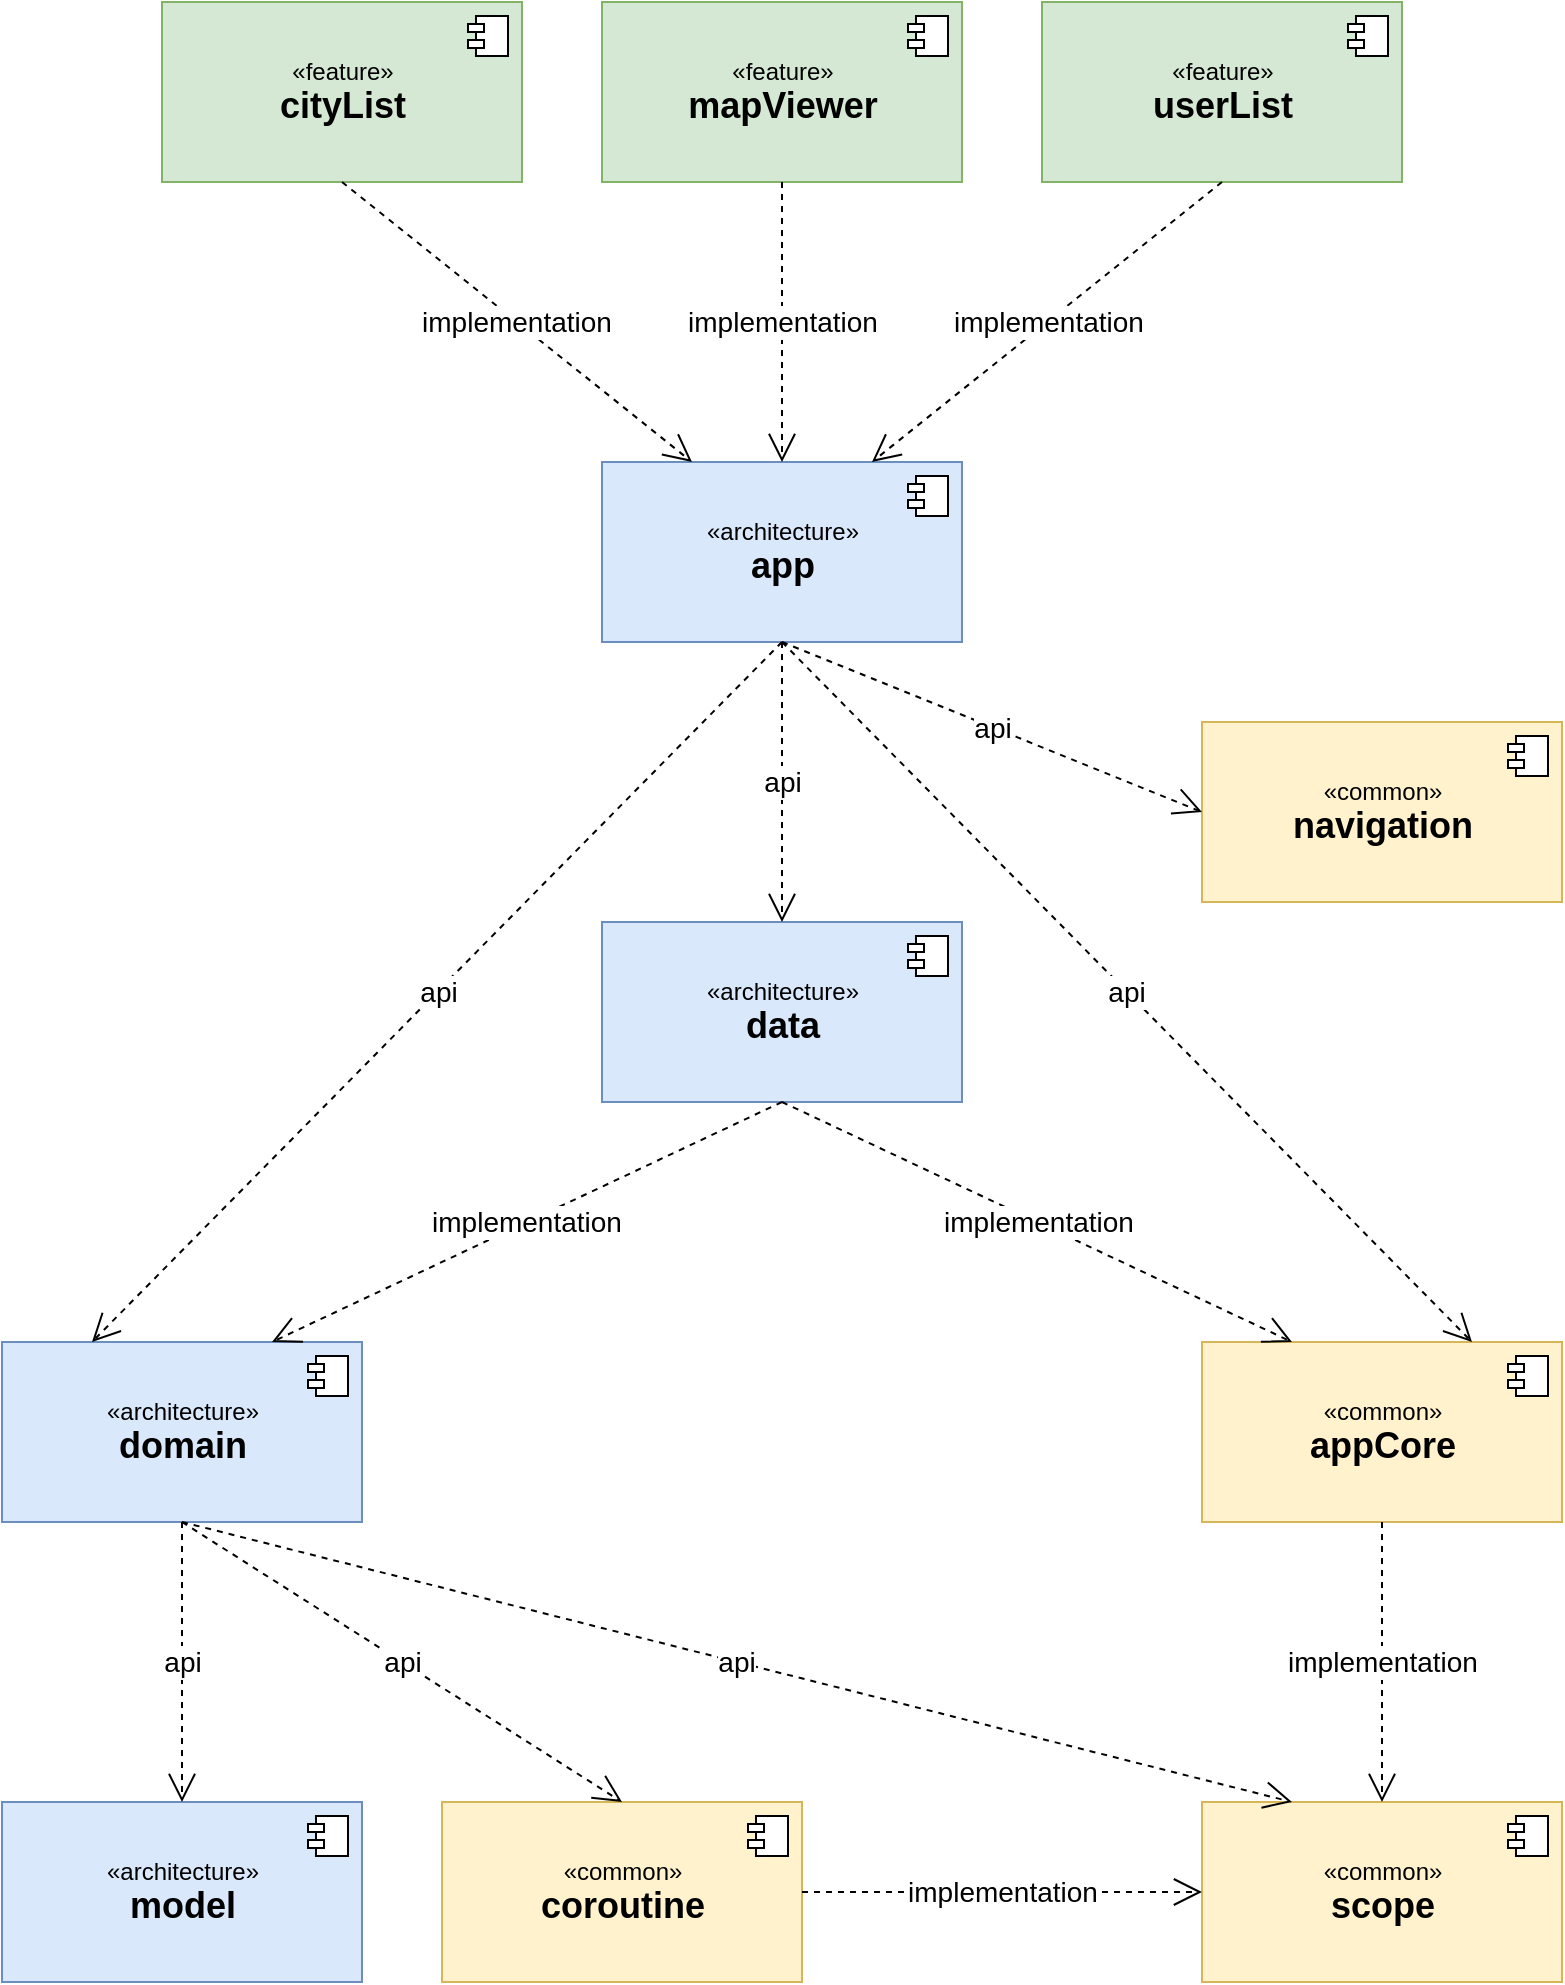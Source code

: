 <mxfile version="14.1.8" type="device"><diagram name="Page-1" id="b5b7bab2-c9e2-2cf4-8b2a-24fd1a2a6d21"><mxGraphModel dx="1892" dy="2375" grid="1" gridSize="10" guides="1" tooltips="1" connect="1" arrows="1" fold="1" page="1" pageScale="1" pageWidth="827" pageHeight="1169" background="#ffffff" math="0" shadow="0"><root><mxCell id="0"/><mxCell id="1" parent="0"/><mxCell id="-9RzI17BU5mi08-Xq_VC-1" value="«common»&lt;br&gt;&lt;b&gt;&lt;font style=&quot;font-size: 18px&quot;&gt;appCore&lt;/font&gt;&lt;/b&gt;" style="html=1;dropTarget=0;fillColor=#fff2cc;strokeColor=#d6b656;" parent="1" vertex="1"><mxGeometry x="980" y="440" width="180" height="90" as="geometry"/></mxCell><mxCell id="-9RzI17BU5mi08-Xq_VC-2" value="" style="shape=module;jettyWidth=8;jettyHeight=4;" parent="-9RzI17BU5mi08-Xq_VC-1" vertex="1"><mxGeometry x="1" width="20" height="20" relative="1" as="geometry"><mxPoint x="-27" y="7" as="offset"/></mxGeometry></mxCell><mxCell id="-9RzI17BU5mi08-Xq_VC-3" value="«common»&lt;br&gt;&lt;span style=&quot;font-size: 18px&quot;&gt;&lt;b&gt;scope&lt;/b&gt;&lt;/span&gt;" style="html=1;dropTarget=0;fillColor=#fff2cc;strokeColor=#d6b656;" parent="1" vertex="1"><mxGeometry x="980" y="670" width="180" height="90" as="geometry"/></mxCell><mxCell id="-9RzI17BU5mi08-Xq_VC-4" value="" style="shape=module;jettyWidth=8;jettyHeight=4;" parent="-9RzI17BU5mi08-Xq_VC-3" vertex="1"><mxGeometry x="1" width="20" height="20" relative="1" as="geometry"><mxPoint x="-27" y="7" as="offset"/></mxGeometry></mxCell><mxCell id="-9RzI17BU5mi08-Xq_VC-5" value="«common»&lt;br&gt;&lt;b&gt;&lt;font style=&quot;font-size: 18px&quot;&gt;coroutine&lt;/font&gt;&lt;/b&gt;" style="html=1;dropTarget=0;fillColor=#fff2cc;strokeColor=#d6b656;" parent="1" vertex="1"><mxGeometry x="600" y="670" width="180" height="90" as="geometry"/></mxCell><mxCell id="-9RzI17BU5mi08-Xq_VC-6" value="" style="shape=module;jettyWidth=8;jettyHeight=4;" parent="-9RzI17BU5mi08-Xq_VC-5" vertex="1"><mxGeometry x="1" width="20" height="20" relative="1" as="geometry"><mxPoint x="-27" y="7" as="offset"/></mxGeometry></mxCell><mxCell id="-9RzI17BU5mi08-Xq_VC-7" value="«architecture»&lt;br&gt;&lt;span style=&quot;font-size: 18px&quot;&gt;&lt;b&gt;model&lt;/b&gt;&lt;/span&gt;" style="html=1;dropTarget=0;fillColor=#dae8fc;strokeColor=#6c8ebf;" parent="1" vertex="1"><mxGeometry x="380" y="670" width="180" height="90" as="geometry"/></mxCell><mxCell id="-9RzI17BU5mi08-Xq_VC-8" value="" style="shape=module;jettyWidth=8;jettyHeight=4;" parent="-9RzI17BU5mi08-Xq_VC-7" vertex="1"><mxGeometry x="1" width="20" height="20" relative="1" as="geometry"><mxPoint x="-27" y="7" as="offset"/></mxGeometry></mxCell><mxCell id="-9RzI17BU5mi08-Xq_VC-9" value="&lt;font style=&quot;font-size: 14px&quot;&gt;implementation&lt;/font&gt;" style="endArrow=open;endSize=12;dashed=1;html=1;exitX=0.5;exitY=1;exitDx=0;exitDy=0;entryX=0.5;entryY=0;entryDx=0;entryDy=0;" parent="1" source="-9RzI17BU5mi08-Xq_VC-1" target="-9RzI17BU5mi08-Xq_VC-3" edge="1"><mxGeometry width="160" relative="1" as="geometry"><mxPoint x="840" y="860" as="sourcePoint"/><mxPoint x="1090" y="920" as="targetPoint"/></mxGeometry></mxCell><mxCell id="-9RzI17BU5mi08-Xq_VC-10" value="&lt;font style=&quot;font-size: 14px&quot;&gt;implementation&lt;/font&gt;" style="endArrow=open;endSize=12;dashed=1;html=1;entryX=0;entryY=0.5;entryDx=0;entryDy=0;exitX=1;exitY=0.5;exitDx=0;exitDy=0;" parent="1" source="-9RzI17BU5mi08-Xq_VC-5" target="-9RzI17BU5mi08-Xq_VC-3" edge="1"><mxGeometry width="160" relative="1" as="geometry"><mxPoint x="990" y="740" as="sourcePoint"/><mxPoint x="1015" y="890" as="targetPoint"/></mxGeometry></mxCell><mxCell id="-9RzI17BU5mi08-Xq_VC-11" value="«common»&lt;br&gt;&lt;span style=&quot;font-size: 18px&quot;&gt;&lt;b&gt;navigation&lt;/b&gt;&lt;/span&gt;" style="html=1;dropTarget=0;fillColor=#fff2cc;strokeColor=#d6b656;" parent="1" vertex="1"><mxGeometry x="980" y="130" width="180" height="90" as="geometry"/></mxCell><mxCell id="-9RzI17BU5mi08-Xq_VC-12" value="" style="shape=module;jettyWidth=8;jettyHeight=4;" parent="-9RzI17BU5mi08-Xq_VC-11" vertex="1"><mxGeometry x="1" width="20" height="20" relative="1" as="geometry"><mxPoint x="-27" y="7" as="offset"/></mxGeometry></mxCell><mxCell id="-9RzI17BU5mi08-Xq_VC-13" value="«architecture»&lt;br&gt;&lt;b&gt;&lt;font style=&quot;font-size: 18px&quot;&gt;domain&lt;/font&gt;&lt;/b&gt;" style="html=1;dropTarget=0;fillColor=#dae8fc;strokeColor=#6c8ebf;" parent="1" vertex="1"><mxGeometry x="380" y="440" width="180" height="90" as="geometry"/></mxCell><mxCell id="-9RzI17BU5mi08-Xq_VC-14" value="" style="shape=module;jettyWidth=8;jettyHeight=4;" parent="-9RzI17BU5mi08-Xq_VC-13" vertex="1"><mxGeometry x="1" width="20" height="20" relative="1" as="geometry"><mxPoint x="-27" y="7" as="offset"/></mxGeometry></mxCell><mxCell id="-9RzI17BU5mi08-Xq_VC-15" value="&lt;font style=&quot;font-size: 14px&quot;&gt;api&lt;/font&gt;" style="endArrow=open;endSize=12;dashed=1;html=1;exitX=0.5;exitY=1;exitDx=0;exitDy=0;entryX=0.5;entryY=0;entryDx=0;entryDy=0;" parent="1" source="-9RzI17BU5mi08-Xq_VC-13" target="-9RzI17BU5mi08-Xq_VC-7" edge="1"><mxGeometry width="160" relative="1" as="geometry"><mxPoint x="860" y="720" as="sourcePoint"/><mxPoint x="860" y="820" as="targetPoint"/></mxGeometry></mxCell><mxCell id="-9RzI17BU5mi08-Xq_VC-16" value="&lt;font style=&quot;font-size: 14px&quot;&gt;api&lt;/font&gt;" style="endArrow=open;endSize=12;dashed=1;html=1;exitX=0.5;exitY=1;exitDx=0;exitDy=0;entryX=0.5;entryY=0;entryDx=0;entryDy=0;" parent="1" source="-9RzI17BU5mi08-Xq_VC-13" target="-9RzI17BU5mi08-Xq_VC-5" edge="1"><mxGeometry width="160" relative="1" as="geometry"><mxPoint x="870" y="730" as="sourcePoint"/><mxPoint x="870" y="830" as="targetPoint"/></mxGeometry></mxCell><mxCell id="-9RzI17BU5mi08-Xq_VC-17" value="&lt;font style=&quot;font-size: 14px&quot;&gt;api&lt;/font&gt;" style="endArrow=open;endSize=12;dashed=1;html=1;exitX=0.5;exitY=1;exitDx=0;exitDy=0;entryX=0.25;entryY=0;entryDx=0;entryDy=0;" parent="1" source="-9RzI17BU5mi08-Xq_VC-13" target="-9RzI17BU5mi08-Xq_VC-3" edge="1"><mxGeometry width="160" relative="1" as="geometry"><mxPoint x="830" y="640" as="sourcePoint"/><mxPoint x="1060" y="840" as="targetPoint"/></mxGeometry></mxCell><mxCell id="-9RzI17BU5mi08-Xq_VC-18" value="«architecture»&lt;br&gt;&lt;b&gt;&lt;font style=&quot;font-size: 18px&quot;&gt;data&lt;/font&gt;&lt;/b&gt;" style="html=1;dropTarget=0;fillColor=#dae8fc;strokeColor=#6c8ebf;" parent="1" vertex="1"><mxGeometry x="680" y="230" width="180" height="90" as="geometry"/></mxCell><mxCell id="-9RzI17BU5mi08-Xq_VC-19" value="" style="shape=module;jettyWidth=8;jettyHeight=4;" parent="-9RzI17BU5mi08-Xq_VC-18" vertex="1"><mxGeometry x="1" width="20" height="20" relative="1" as="geometry"><mxPoint x="-27" y="7" as="offset"/></mxGeometry></mxCell><mxCell id="-9RzI17BU5mi08-Xq_VC-20" value="&lt;font style=&quot;font-size: 14px&quot;&gt;implementation&lt;/font&gt;" style="endArrow=open;endSize=12;dashed=1;html=1;entryX=0.25;entryY=0;entryDx=0;entryDy=0;exitX=0.5;exitY=1;exitDx=0;exitDy=0;" parent="1" source="-9RzI17BU5mi08-Xq_VC-18" target="-9RzI17BU5mi08-Xq_VC-1" edge="1"><mxGeometry width="160" relative="1" as="geometry"><mxPoint x="1250" y="510" as="sourcePoint"/><mxPoint x="1100" y="930" as="targetPoint"/></mxGeometry></mxCell><mxCell id="-9RzI17BU5mi08-Xq_VC-21" value="&lt;font style=&quot;font-size: 14px&quot;&gt;implementation&lt;/font&gt;" style="endArrow=open;endSize=12;dashed=1;html=1;exitX=0.5;exitY=1;exitDx=0;exitDy=0;entryX=0.75;entryY=0;entryDx=0;entryDy=0;" parent="1" source="-9RzI17BU5mi08-Xq_VC-18" target="-9RzI17BU5mi08-Xq_VC-13" edge="1"><mxGeometry width="160" relative="1" as="geometry"><mxPoint x="1260" y="520" as="sourcePoint"/><mxPoint x="960" y="510" as="targetPoint"/></mxGeometry></mxCell><mxCell id="-9RzI17BU5mi08-Xq_VC-22" value="«architecture»&lt;br&gt;&lt;b&gt;&lt;font style=&quot;font-size: 18px&quot;&gt;app&lt;/font&gt;&lt;/b&gt;" style="html=1;dropTarget=0;fillColor=#dae8fc;strokeColor=#6c8ebf;" parent="1" vertex="1"><mxGeometry x="680" width="180" height="90" as="geometry"/></mxCell><mxCell id="-9RzI17BU5mi08-Xq_VC-23" value="" style="shape=module;jettyWidth=8;jettyHeight=4;" parent="-9RzI17BU5mi08-Xq_VC-22" vertex="1"><mxGeometry x="1" width="20" height="20" relative="1" as="geometry"><mxPoint x="-27" y="7" as="offset"/></mxGeometry></mxCell><mxCell id="-9RzI17BU5mi08-Xq_VC-24" value="&lt;span style=&quot;font-size: 14px&quot;&gt;api&lt;/span&gt;" style="endArrow=open;endSize=12;dashed=1;html=1;exitX=0.5;exitY=1;exitDx=0;exitDy=0;entryX=0;entryY=0.5;entryDx=0;entryDy=0;" parent="1" source="-9RzI17BU5mi08-Xq_VC-22" target="-9RzI17BU5mi08-Xq_VC-11" edge="1"><mxGeometry width="160" relative="1" as="geometry"><mxPoint x="840" y="650" as="sourcePoint"/><mxPoint x="840" y="930" as="targetPoint"/></mxGeometry></mxCell><mxCell id="-9RzI17BU5mi08-Xq_VC-25" value="&lt;span style=&quot;font-size: 14px&quot;&gt;api&lt;/span&gt;" style="endArrow=open;endSize=12;dashed=1;html=1;exitX=0.5;exitY=1;exitDx=0;exitDy=0;entryX=0.5;entryY=0;entryDx=0;entryDy=0;" parent="1" source="-9RzI17BU5mi08-Xq_VC-22" target="-9RzI17BU5mi08-Xq_VC-18" edge="1"><mxGeometry width="160" relative="1" as="geometry"><mxPoint x="1230" y="190" as="sourcePoint"/><mxPoint x="720" y="360" as="targetPoint"/></mxGeometry></mxCell><mxCell id="-9RzI17BU5mi08-Xq_VC-26" value="&lt;span style=&quot;font-size: 14px&quot;&gt;api&lt;/span&gt;" style="endArrow=open;endSize=12;dashed=1;html=1;exitX=0.5;exitY=1;exitDx=0;exitDy=0;entryX=0.75;entryY=0;entryDx=0;entryDy=0;" parent="1" source="-9RzI17BU5mi08-Xq_VC-22" target="-9RzI17BU5mi08-Xq_VC-1" edge="1"><mxGeometry width="160" relative="1" as="geometry"><mxPoint x="1230" y="190" as="sourcePoint"/><mxPoint x="1070" y="350" as="targetPoint"/></mxGeometry></mxCell><mxCell id="-9RzI17BU5mi08-Xq_VC-27" value="«feature»&lt;br&gt;&lt;b&gt;&lt;font style=&quot;font-size: 18px&quot;&gt;cityList&lt;/font&gt;&lt;/b&gt;" style="html=1;dropTarget=0;fillColor=#d5e8d4;strokeColor=#82b366;" parent="1" vertex="1"><mxGeometry x="460" y="-230" width="180" height="90" as="geometry"/></mxCell><mxCell id="-9RzI17BU5mi08-Xq_VC-28" value="" style="shape=module;jettyWidth=8;jettyHeight=4;" parent="-9RzI17BU5mi08-Xq_VC-27" vertex="1"><mxGeometry x="1" width="20" height="20" relative="1" as="geometry"><mxPoint x="-27" y="7" as="offset"/></mxGeometry></mxCell><mxCell id="-9RzI17BU5mi08-Xq_VC-29" value="«feature»&lt;br&gt;&lt;b&gt;&lt;font style=&quot;font-size: 18px&quot;&gt;mapViewer&lt;/font&gt;&lt;/b&gt;" style="html=1;dropTarget=0;fillColor=#d5e8d4;strokeColor=#82b366;" parent="1" vertex="1"><mxGeometry x="680" y="-230" width="180" height="90" as="geometry"/></mxCell><mxCell id="-9RzI17BU5mi08-Xq_VC-30" value="" style="shape=module;jettyWidth=8;jettyHeight=4;" parent="-9RzI17BU5mi08-Xq_VC-29" vertex="1"><mxGeometry x="1" width="20" height="20" relative="1" as="geometry"><mxPoint x="-27" y="7" as="offset"/></mxGeometry></mxCell><mxCell id="-9RzI17BU5mi08-Xq_VC-31" value="«feature»&lt;br&gt;&lt;b&gt;&lt;font style=&quot;font-size: 18px&quot;&gt;userList&lt;/font&gt;&lt;/b&gt;" style="html=1;dropTarget=0;fillColor=#d5e8d4;strokeColor=#82b366;" parent="1" vertex="1"><mxGeometry x="900" y="-230" width="180" height="90" as="geometry"/></mxCell><mxCell id="-9RzI17BU5mi08-Xq_VC-32" value="" style="shape=module;jettyWidth=8;jettyHeight=4;" parent="-9RzI17BU5mi08-Xq_VC-31" vertex="1"><mxGeometry x="1" width="20" height="20" relative="1" as="geometry"><mxPoint x="-27" y="7" as="offset"/></mxGeometry></mxCell><mxCell id="-9RzI17BU5mi08-Xq_VC-33" value="&lt;font style=&quot;font-size: 14px&quot;&gt;implementation&lt;/font&gt;" style="endArrow=open;endSize=12;dashed=1;html=1;exitX=0.5;exitY=1;exitDx=0;exitDy=0;entryX=0.25;entryY=0;entryDx=0;entryDy=0;" parent="1" source="-9RzI17BU5mi08-Xq_VC-27" target="-9RzI17BU5mi08-Xq_VC-22" edge="1"><mxGeometry width="160" relative="1" as="geometry"><mxPoint x="1070" y="440" as="sourcePoint"/><mxPoint x="840" y="560" as="targetPoint"/></mxGeometry></mxCell><mxCell id="-9RzI17BU5mi08-Xq_VC-34" value="&lt;font style=&quot;font-size: 14px&quot;&gt;implementation&lt;/font&gt;" style="endArrow=open;endSize=12;dashed=1;html=1;exitX=0.5;exitY=1;exitDx=0;exitDy=0;entryX=0.5;entryY=0;entryDx=0;entryDy=0;" parent="1" source="-9RzI17BU5mi08-Xq_VC-29" target="-9RzI17BU5mi08-Xq_VC-22" edge="1"><mxGeometry width="160" relative="1" as="geometry"><mxPoint x="1110" y="-50.0" as="sourcePoint"/><mxPoint x="1185" y="100" as="targetPoint"/></mxGeometry></mxCell><mxCell id="-9RzI17BU5mi08-Xq_VC-35" value="&lt;font style=&quot;font-size: 14px&quot;&gt;implementation&lt;/font&gt;" style="endArrow=open;endSize=12;dashed=1;html=1;exitX=0.5;exitY=1;exitDx=0;exitDy=0;entryX=0.75;entryY=0;entryDx=0;entryDy=0;" parent="1" source="-9RzI17BU5mi08-Xq_VC-31" target="-9RzI17BU5mi08-Xq_VC-22" edge="1"><mxGeometry width="160" relative="1" as="geometry"><mxPoint x="1330" y="-50.0" as="sourcePoint"/><mxPoint x="1230" y="100" as="targetPoint"/></mxGeometry></mxCell><mxCell id="-9RzI17BU5mi08-Xq_VC-36" value="&lt;span style=&quot;font-size: 14px&quot;&gt;api&lt;/span&gt;" style="endArrow=open;endSize=12;dashed=1;html=1;entryX=0.25;entryY=0;entryDx=0;entryDy=0;exitX=0.5;exitY=1;exitDx=0;exitDy=0;" parent="1" source="-9RzI17BU5mi08-Xq_VC-22" target="-9RzI17BU5mi08-Xq_VC-13" edge="1"><mxGeometry width="160" relative="1" as="geometry"><mxPoint x="620" y="140" as="sourcePoint"/><mxPoint x="650.0" y="470" as="targetPoint"/></mxGeometry></mxCell></root></mxGraphModel></diagram></mxfile>